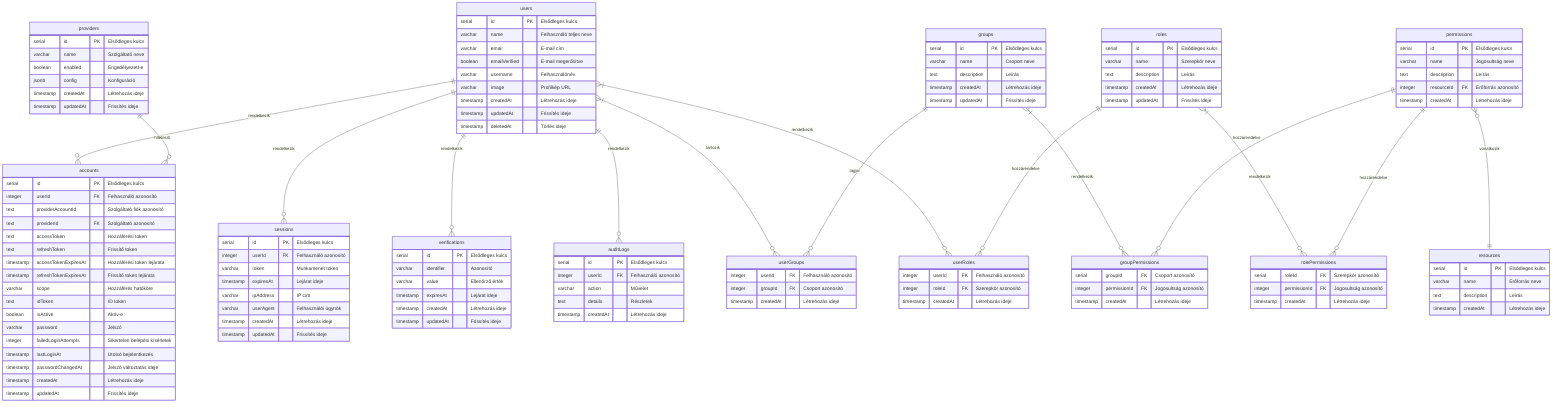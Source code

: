 erDiagram
    users ||--o{ accounts : "rendelkezik"
    users ||--o{ sessions : "rendelkezik"
    users ||--o{ verifications : "rendelkezik"
    users ||--o{ auditLogs : "rendelkezik"
    users }|--o{ userGroups : "tartozik"
    users }|--o{ userRoles : "rendelkezik"

    groups ||--o{ userGroups : "tagjai"
    groups }|--o{ groupPermissions : "rendelkezik"

    roles ||--o{ userRoles : "hozzárendelve"
    roles }|--o{ rolePermissions : "rendelkezik"

    permissions ||--o{ rolePermissions : "hozzárendelve"
    permissions ||--o{ groupPermissions : "hozzárendelve"
    permissions }o--|| resources : "vonatkozik"

    providers ||--o{ accounts : "hitelesíti"

    users {
        serial id PK "Elsődleges kulcs"
        varchar name "Felhasználó teljes neve"
        varchar email "E-mail cím"
        boolean emailVerified "E-mail megerősítve"
        varchar username "Felhasználónév"
        varchar image "Profilkép URL"
        timestamp createdAt "Létrehozás ideje"
        timestamp updatedAt "Frissítés ideje"
        timestamp deletedAt "Törlés ideje"
    }

    accounts {
        serial id PK "Elsődleges kulcs"
        integer userId FK "Felhasználó azonosító"
        text providerAccountId "Szolgáltató fiók azonosító"
        text providerId FK "Szolgáltató azonosító"
        text accessToken "Hozzáférési token"
        text refreshToken "Frissítő token"
        timestamp accessTokenExpiresAt "Hozzáférési token lejárata"
        timestamp refreshTokenExpiresAt "Frissítő token lejárata"
        varchar scope "Hozzáférés hatóköre"
        text idToken "ID token"
        boolean isActive "Aktív-e"
        varchar password "Jelszó"
        integer failedLoginAttempts "Sikertelen belépési kísérletek"
        timestamp lastLoginAt "Utolsó bejelentkezés"
        timestamp passwordChangedAt "Jelszó változtatás ideje"
        timestamp createdAt "Létrehozás ideje"
        timestamp updatedAt "Frissítés ideje"
    }

    sessions {
        serial id PK "Elsődleges kulcs"
        integer userId FK "Felhasználó azonosító"
        varchar token "Munkamenet token"
        timestamp expiresAt "Lejárat ideje"
        varchar ipAddress "IP cím"
        varchar userAgent "Felhasználói ügynök"
        timestamp createdAt "Létrehozás ideje"
        timestamp updatedAt "Frissítés ideje"
    }

    verifications {
        serial id PK "Elsődleges kulcs"
        varchar identifier "Azonosító"
        varchar value "Ellenőrző érték"
        timestamp expiresAt "Lejárat ideje"
        timestamp createdAt "Létrehozás ideje"
        timestamp updatedAt "Frissítés ideje"
    }

    providers {
        serial id PK "Elsődleges kulcs"
        varchar name "Szolgáltató neve"
        boolean enabled "Engedélyezett-e"
        jsonb config "Konfiguráció"
        timestamp createdAt "Létrehozás ideje"
        timestamp updatedAt "Frissítés ideje"
    }

    groups {
        serial id PK "Elsődleges kulcs"
        varchar name "Csoport neve"
        text description "Leírás"
        timestamp createdAt "Létrehozás ideje"
        timestamp updatedAt "Frissítés ideje"
    }

    userGroups {
        integer userId FK "Felhasználó azonosító"
        integer groupId FK "Csoport azonosító"
        timestamp createdAt "Létrehozás ideje"
    }

    roles {
        serial id PK "Elsődleges kulcs"
        varchar name "Szerepkör neve"
        text description "Leírás"
        timestamp createdAt "Létrehozás ideje"
        timestamp updatedAt "Frissítés ideje"
    }

    userRoles {
        integer userId FK "Felhasználó azonosító"
        integer roleId FK "Szerepkör azonosító"
        timestamp createdAt "Létrehozás ideje"
    }

    permissions {
        serial id PK "Elsődleges kulcs"
        varchar name "Jogosultság neve"
        text description "Leírás"
        integer resourceId FK "Erőforrás azonosító"
        timestamp createdAt "Létrehozás ideje"
    }

    resources {
        serial id PK "Elsődleges kulcs"
        varchar name "Erőforrás neve"
        text description "Leírás"
        timestamp createdAt "Létrehozás ideje"
    }

    rolePermissions {
        serial roleId FK "Szerepkör azonosító"
        integer permissionId FK "Jogosultság azonosító"
        timestamp createdAt "Létrehozás ideje"
    }

    groupPermissions {
        serial groupId FK "Csoport azonosító"
        integer permissionId FK "Jogosultság azonosító"
        timestamp createdAt "Létrehozás ideje"
    }

    auditLogs {
        serial id PK "Elsődleges kulcs"
        integer userId FK "Felhasználó azonosító"
        varchar action "Művelet"
        text details "Részletek"
        timestamp createdAt "Létrehozás ideje"
    }